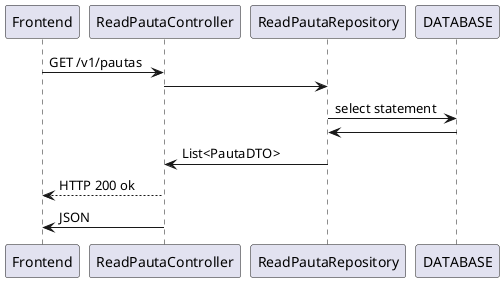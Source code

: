 @startuml
Frontend -> ReadPautaController: GET /v1/pautas
ReadPautaController -> ReadPautaRepository
ReadPautaRepository -> DATABASE: select statement
DATABASE -> ReadPautaRepository
ReadPautaRepository -> ReadPautaController: List<PautaDTO>
ReadPautaController --> Frontend: HTTP 200 ok
ReadPautaController -> Frontend: JSON
@enduml